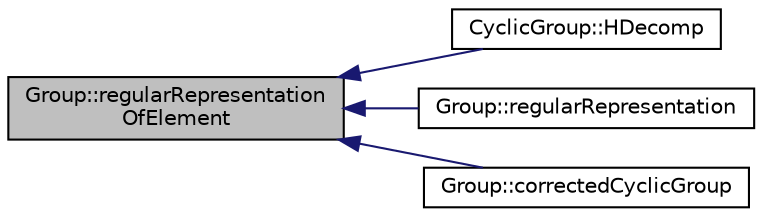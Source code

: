 digraph "Group::regularRepresentationOfElement"
{
  edge [fontname="Helvetica",fontsize="10",labelfontname="Helvetica",labelfontsize="10"];
  node [fontname="Helvetica",fontsize="10",shape=record];
  rankdir="LR";
  Node1 [label="Group::regularRepresentation\lOfElement",height=0.2,width=0.4,color="black", fillcolor="grey75", style="filled", fontcolor="black"];
  Node1 -> Node2 [dir="back",color="midnightblue",fontsize="10",style="solid",fontname="Helvetica"];
  Node2 [label="CyclicGroup::HDecomp",height=0.2,width=0.4,color="black", fillcolor="white", style="filled",URL="$classCyclicGroup.html#a8268a46940b3079fbe5e30179f6fd118"];
  Node1 -> Node3 [dir="back",color="midnightblue",fontsize="10",style="solid",fontname="Helvetica"];
  Node3 [label="Group::regularRepresentation",height=0.2,width=0.4,color="black", fillcolor="white", style="filled",URL="$classGroup.html#adfdc8e16fa708744e3b88a5bbc6e19be"];
  Node1 -> Node4 [dir="back",color="midnightblue",fontsize="10",style="solid",fontname="Helvetica"];
  Node4 [label="Group::correctedCyclicGroup",height=0.2,width=0.4,color="black", fillcolor="white", style="filled",URL="$classGroup.html#a833274bcb0eb4392bd6dfbe3128e3568"];
}
